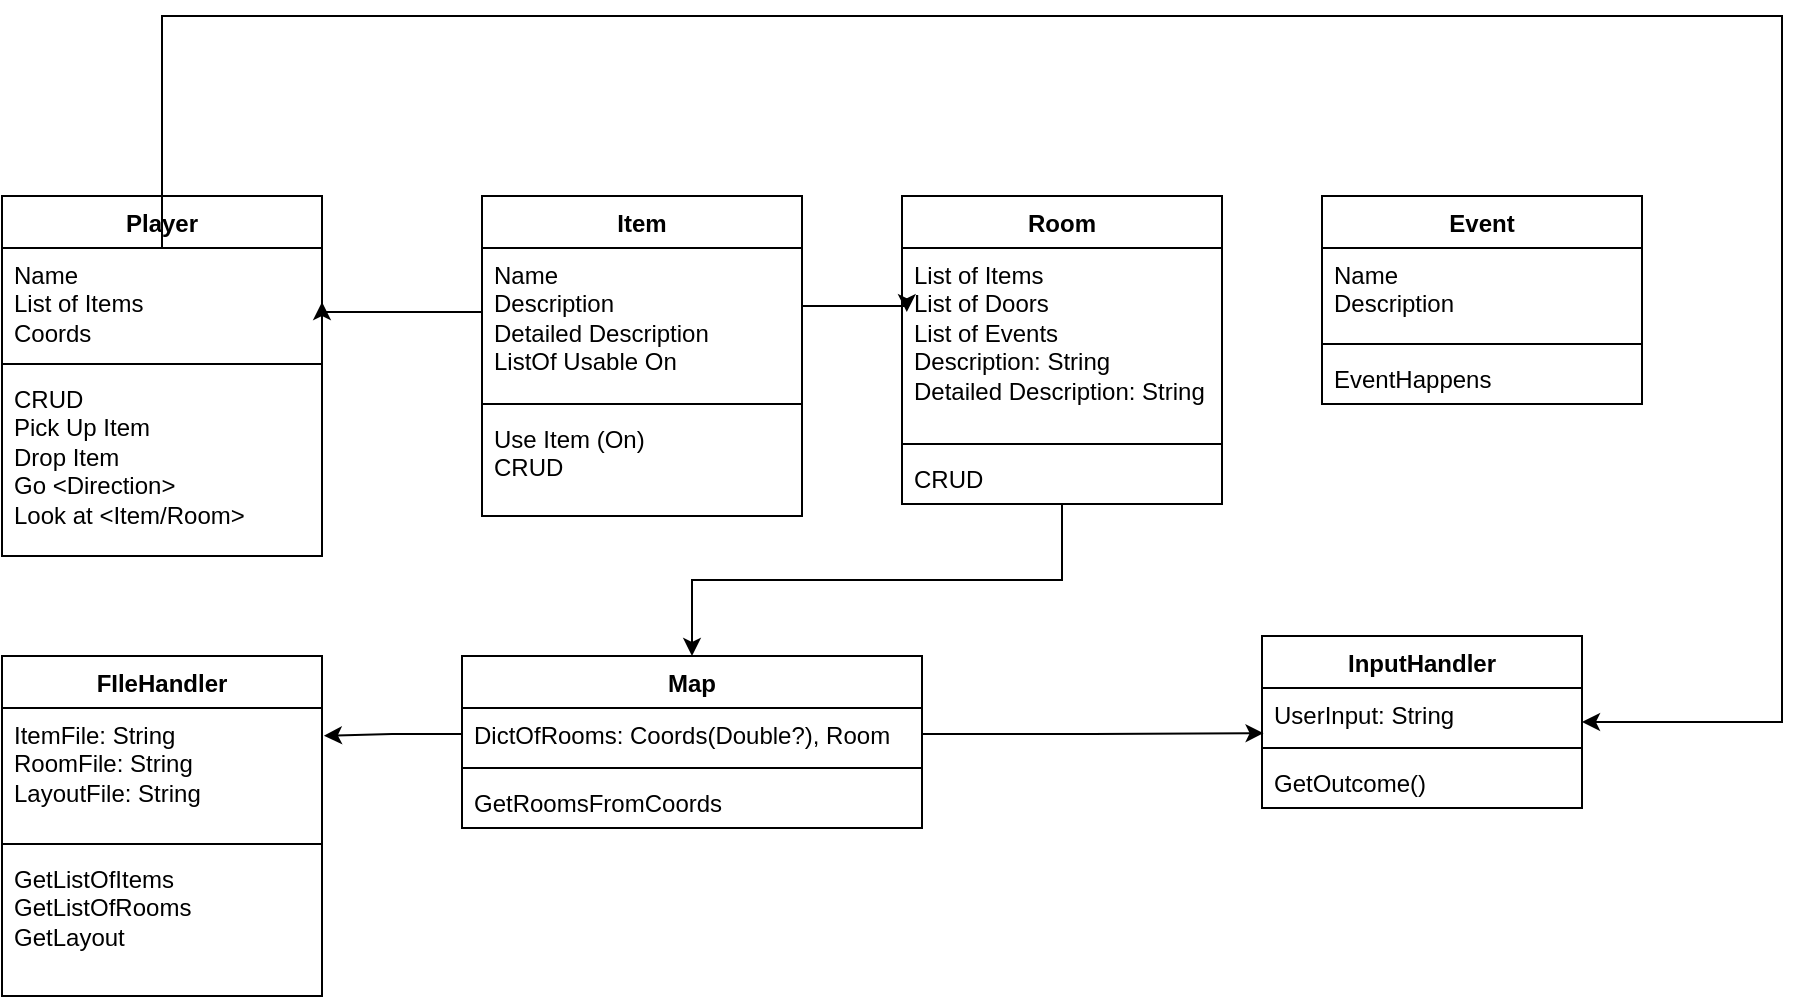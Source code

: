 <mxfile version="22.0.0" type="github">
  <diagram id="C5RBs43oDa-KdzZeNtuy" name="Page-1">
    <mxGraphModel dx="1427" dy="1951" grid="1" gridSize="10" guides="1" tooltips="1" connect="1" arrows="1" fold="1" page="1" pageScale="1" pageWidth="827" pageHeight="1169" math="0" shadow="0">
      <root>
        <mxCell id="WIyWlLk6GJQsqaUBKTNV-0" />
        <mxCell id="WIyWlLk6GJQsqaUBKTNV-1" parent="WIyWlLk6GJQsqaUBKTNV-0" />
        <mxCell id="GRzZhf82inIDM5H6fuyt-0" value="Player" style="swimlane;fontStyle=1;align=center;verticalAlign=top;childLayout=stackLayout;horizontal=1;startSize=26;horizontalStack=0;resizeParent=1;resizeParentMax=0;resizeLast=0;collapsible=1;marginBottom=0;whiteSpace=wrap;html=1;" parent="WIyWlLk6GJQsqaUBKTNV-1" vertex="1">
          <mxGeometry x="30" y="20" width="160" height="180" as="geometry" />
        </mxCell>
        <mxCell id="GRzZhf82inIDM5H6fuyt-1" value="Name&lt;br&gt;List of Items&lt;br&gt;Coords" style="text;strokeColor=none;fillColor=none;align=left;verticalAlign=top;spacingLeft=4;spacingRight=4;overflow=hidden;rotatable=0;points=[[0,0.5],[1,0.5]];portConstraint=eastwest;whiteSpace=wrap;html=1;" parent="GRzZhf82inIDM5H6fuyt-0" vertex="1">
          <mxGeometry y="26" width="160" height="54" as="geometry" />
        </mxCell>
        <mxCell id="GRzZhf82inIDM5H6fuyt-2" value="" style="line;strokeWidth=1;fillColor=none;align=left;verticalAlign=middle;spacingTop=-1;spacingLeft=3;spacingRight=3;rotatable=0;labelPosition=right;points=[];portConstraint=eastwest;strokeColor=inherit;" parent="GRzZhf82inIDM5H6fuyt-0" vertex="1">
          <mxGeometry y="80" width="160" height="8" as="geometry" />
        </mxCell>
        <mxCell id="GRzZhf82inIDM5H6fuyt-3" value="CRUD&lt;br&gt;Pick Up Item&lt;br&gt;Drop Item&lt;br&gt;Go &amp;lt;Direction&amp;gt;&lt;br&gt;Look at &amp;lt;Item/Room&amp;gt;" style="text;strokeColor=none;fillColor=none;align=left;verticalAlign=top;spacingLeft=4;spacingRight=4;overflow=hidden;rotatable=0;points=[[0,0.5],[1,0.5]];portConstraint=eastwest;whiteSpace=wrap;html=1;" parent="GRzZhf82inIDM5H6fuyt-0" vertex="1">
          <mxGeometry y="88" width="160" height="92" as="geometry" />
        </mxCell>
        <mxCell id="GRzZhf82inIDM5H6fuyt-4" value="Item" style="swimlane;fontStyle=1;align=center;verticalAlign=top;childLayout=stackLayout;horizontal=1;startSize=26;horizontalStack=0;resizeParent=1;resizeParentMax=0;resizeLast=0;collapsible=1;marginBottom=0;whiteSpace=wrap;html=1;" parent="WIyWlLk6GJQsqaUBKTNV-1" vertex="1">
          <mxGeometry x="270" y="20" width="160" height="160" as="geometry" />
        </mxCell>
        <mxCell id="GRzZhf82inIDM5H6fuyt-5" value="Name&lt;br&gt;Description&lt;br&gt;Detailed Description&lt;br&gt;ListOf Usable On" style="text;strokeColor=none;fillColor=none;align=left;verticalAlign=top;spacingLeft=4;spacingRight=4;overflow=hidden;rotatable=0;points=[[0,0.5],[1,0.5]];portConstraint=eastwest;whiteSpace=wrap;html=1;" parent="GRzZhf82inIDM5H6fuyt-4" vertex="1">
          <mxGeometry y="26" width="160" height="74" as="geometry" />
        </mxCell>
        <mxCell id="GRzZhf82inIDM5H6fuyt-6" value="" style="line;strokeWidth=1;fillColor=none;align=left;verticalAlign=middle;spacingTop=-1;spacingLeft=3;spacingRight=3;rotatable=0;labelPosition=right;points=[];portConstraint=eastwest;strokeColor=inherit;" parent="GRzZhf82inIDM5H6fuyt-4" vertex="1">
          <mxGeometry y="100" width="160" height="8" as="geometry" />
        </mxCell>
        <mxCell id="GRzZhf82inIDM5H6fuyt-7" value="Use Item (On)&lt;br&gt;CRUD" style="text;strokeColor=none;fillColor=none;align=left;verticalAlign=top;spacingLeft=4;spacingRight=4;overflow=hidden;rotatable=0;points=[[0,0.5],[1,0.5]];portConstraint=eastwest;whiteSpace=wrap;html=1;" parent="GRzZhf82inIDM5H6fuyt-4" vertex="1">
          <mxGeometry y="108" width="160" height="52" as="geometry" />
        </mxCell>
        <mxCell id="GRzZhf82inIDM5H6fuyt-23" style="edgeStyle=orthogonalEdgeStyle;rounded=0;orthogonalLoop=1;jettySize=auto;html=1;" parent="WIyWlLk6GJQsqaUBKTNV-1" source="GRzZhf82inIDM5H6fuyt-8" target="GRzZhf82inIDM5H6fuyt-19" edge="1">
          <mxGeometry relative="1" as="geometry" />
        </mxCell>
        <mxCell id="GRzZhf82inIDM5H6fuyt-8" value="Room" style="swimlane;fontStyle=1;align=center;verticalAlign=top;childLayout=stackLayout;horizontal=1;startSize=26;horizontalStack=0;resizeParent=1;resizeParentMax=0;resizeLast=0;collapsible=1;marginBottom=0;whiteSpace=wrap;html=1;" parent="WIyWlLk6GJQsqaUBKTNV-1" vertex="1">
          <mxGeometry x="480" y="20" width="160" height="154" as="geometry" />
        </mxCell>
        <mxCell id="GRzZhf82inIDM5H6fuyt-9" value="List of Items&lt;br&gt;List of Doors&lt;br&gt;List of Events&lt;br&gt;Description: String&lt;br&gt;Detailed Description: String" style="text;strokeColor=none;fillColor=none;align=left;verticalAlign=top;spacingLeft=4;spacingRight=4;overflow=hidden;rotatable=0;points=[[0,0.5],[1,0.5]];portConstraint=eastwest;whiteSpace=wrap;html=1;" parent="GRzZhf82inIDM5H6fuyt-8" vertex="1">
          <mxGeometry y="26" width="160" height="94" as="geometry" />
        </mxCell>
        <mxCell id="GRzZhf82inIDM5H6fuyt-10" value="" style="line;strokeWidth=1;fillColor=none;align=left;verticalAlign=middle;spacingTop=-1;spacingLeft=3;spacingRight=3;rotatable=0;labelPosition=right;points=[];portConstraint=eastwest;strokeColor=inherit;" parent="GRzZhf82inIDM5H6fuyt-8" vertex="1">
          <mxGeometry y="120" width="160" height="8" as="geometry" />
        </mxCell>
        <mxCell id="GRzZhf82inIDM5H6fuyt-11" value="CRUD" style="text;strokeColor=none;fillColor=none;align=left;verticalAlign=top;spacingLeft=4;spacingRight=4;overflow=hidden;rotatable=0;points=[[0,0.5],[1,0.5]];portConstraint=eastwest;whiteSpace=wrap;html=1;" parent="GRzZhf82inIDM5H6fuyt-8" vertex="1">
          <mxGeometry y="128" width="160" height="26" as="geometry" />
        </mxCell>
        <mxCell id="GRzZhf82inIDM5H6fuyt-12" style="edgeStyle=orthogonalEdgeStyle;rounded=0;orthogonalLoop=1;jettySize=auto;html=1;entryX=1;entryY=0.5;entryDx=0;entryDy=0;" parent="WIyWlLk6GJQsqaUBKTNV-1" source="GRzZhf82inIDM5H6fuyt-5" target="GRzZhf82inIDM5H6fuyt-1" edge="1">
          <mxGeometry relative="1" as="geometry">
            <Array as="points">
              <mxPoint x="250" y="78" />
              <mxPoint x="250" y="78" />
            </Array>
          </mxGeometry>
        </mxCell>
        <mxCell id="GRzZhf82inIDM5H6fuyt-14" style="edgeStyle=orthogonalEdgeStyle;rounded=0;orthogonalLoop=1;jettySize=auto;html=1;entryX=0.015;entryY=0.341;entryDx=0;entryDy=0;entryPerimeter=0;" parent="WIyWlLk6GJQsqaUBKTNV-1" source="GRzZhf82inIDM5H6fuyt-5" target="GRzZhf82inIDM5H6fuyt-9" edge="1">
          <mxGeometry relative="1" as="geometry">
            <Array as="points">
              <mxPoint x="440" y="75" />
              <mxPoint x="440" y="75" />
            </Array>
          </mxGeometry>
        </mxCell>
        <mxCell id="GRzZhf82inIDM5H6fuyt-15" value="FIleHandler" style="swimlane;fontStyle=1;align=center;verticalAlign=top;childLayout=stackLayout;horizontal=1;startSize=26;horizontalStack=0;resizeParent=1;resizeParentMax=0;resizeLast=0;collapsible=1;marginBottom=0;whiteSpace=wrap;html=1;" parent="WIyWlLk6GJQsqaUBKTNV-1" vertex="1">
          <mxGeometry x="30" y="250" width="160" height="170" as="geometry" />
        </mxCell>
        <mxCell id="GRzZhf82inIDM5H6fuyt-16" value="ItemFile: String&lt;br&gt;RoomFile: String&lt;br&gt;LayoutFile: String" style="text;strokeColor=none;fillColor=none;align=left;verticalAlign=top;spacingLeft=4;spacingRight=4;overflow=hidden;rotatable=0;points=[[0,0.5],[1,0.5]];portConstraint=eastwest;whiteSpace=wrap;html=1;" parent="GRzZhf82inIDM5H6fuyt-15" vertex="1">
          <mxGeometry y="26" width="160" height="64" as="geometry" />
        </mxCell>
        <mxCell id="GRzZhf82inIDM5H6fuyt-17" value="" style="line;strokeWidth=1;fillColor=none;align=left;verticalAlign=middle;spacingTop=-1;spacingLeft=3;spacingRight=3;rotatable=0;labelPosition=right;points=[];portConstraint=eastwest;strokeColor=inherit;" parent="GRzZhf82inIDM5H6fuyt-15" vertex="1">
          <mxGeometry y="90" width="160" height="8" as="geometry" />
        </mxCell>
        <mxCell id="GRzZhf82inIDM5H6fuyt-18" value="GetListOfItems&lt;br&gt;GetListOfRooms&lt;br&gt;GetLayout" style="text;strokeColor=none;fillColor=none;align=left;verticalAlign=top;spacingLeft=4;spacingRight=4;overflow=hidden;rotatable=0;points=[[0,0.5],[1,0.5]];portConstraint=eastwest;whiteSpace=wrap;html=1;" parent="GRzZhf82inIDM5H6fuyt-15" vertex="1">
          <mxGeometry y="98" width="160" height="72" as="geometry" />
        </mxCell>
        <mxCell id="GRzZhf82inIDM5H6fuyt-19" value="Map&lt;br&gt;" style="swimlane;fontStyle=1;align=center;verticalAlign=top;childLayout=stackLayout;horizontal=1;startSize=26;horizontalStack=0;resizeParent=1;resizeParentMax=0;resizeLast=0;collapsible=1;marginBottom=0;whiteSpace=wrap;html=1;" parent="WIyWlLk6GJQsqaUBKTNV-1" vertex="1">
          <mxGeometry x="260" y="250" width="230" height="86" as="geometry" />
        </mxCell>
        <mxCell id="GRzZhf82inIDM5H6fuyt-20" value="DictOfRooms: Coords(Double?), Room" style="text;strokeColor=none;fillColor=none;align=left;verticalAlign=top;spacingLeft=4;spacingRight=4;overflow=hidden;rotatable=0;points=[[0,0.5],[1,0.5]];portConstraint=eastwest;whiteSpace=wrap;html=1;" parent="GRzZhf82inIDM5H6fuyt-19" vertex="1">
          <mxGeometry y="26" width="230" height="26" as="geometry" />
        </mxCell>
        <mxCell id="GRzZhf82inIDM5H6fuyt-21" value="" style="line;strokeWidth=1;fillColor=none;align=left;verticalAlign=middle;spacingTop=-1;spacingLeft=3;spacingRight=3;rotatable=0;labelPosition=right;points=[];portConstraint=eastwest;strokeColor=inherit;" parent="GRzZhf82inIDM5H6fuyt-19" vertex="1">
          <mxGeometry y="52" width="230" height="8" as="geometry" />
        </mxCell>
        <mxCell id="GRzZhf82inIDM5H6fuyt-22" value="GetRoomsFromCoords" style="text;strokeColor=none;fillColor=none;align=left;verticalAlign=top;spacingLeft=4;spacingRight=4;overflow=hidden;rotatable=0;points=[[0,0.5],[1,0.5]];portConstraint=eastwest;whiteSpace=wrap;html=1;" parent="GRzZhf82inIDM5H6fuyt-19" vertex="1">
          <mxGeometry y="60" width="230" height="26" as="geometry" />
        </mxCell>
        <mxCell id="GRzZhf82inIDM5H6fuyt-24" style="edgeStyle=orthogonalEdgeStyle;rounded=0;orthogonalLoop=1;jettySize=auto;html=1;entryX=1.006;entryY=0.217;entryDx=0;entryDy=0;entryPerimeter=0;" parent="WIyWlLk6GJQsqaUBKTNV-1" source="GRzZhf82inIDM5H6fuyt-20" target="GRzZhf82inIDM5H6fuyt-16" edge="1">
          <mxGeometry relative="1" as="geometry" />
        </mxCell>
        <mxCell id="irkI0YQRpbTVbDcZf4vb-0" value="Event" style="swimlane;fontStyle=1;align=center;verticalAlign=top;childLayout=stackLayout;horizontal=1;startSize=26;horizontalStack=0;resizeParent=1;resizeParentMax=0;resizeLast=0;collapsible=1;marginBottom=0;whiteSpace=wrap;html=1;" parent="WIyWlLk6GJQsqaUBKTNV-1" vertex="1">
          <mxGeometry x="690" y="20" width="160" height="104" as="geometry" />
        </mxCell>
        <mxCell id="irkI0YQRpbTVbDcZf4vb-1" value="Name&lt;br&gt;Description" style="text;strokeColor=none;fillColor=none;align=left;verticalAlign=top;spacingLeft=4;spacingRight=4;overflow=hidden;rotatable=0;points=[[0,0.5],[1,0.5]];portConstraint=eastwest;whiteSpace=wrap;html=1;" parent="irkI0YQRpbTVbDcZf4vb-0" vertex="1">
          <mxGeometry y="26" width="160" height="44" as="geometry" />
        </mxCell>
        <mxCell id="irkI0YQRpbTVbDcZf4vb-2" value="" style="line;strokeWidth=1;fillColor=none;align=left;verticalAlign=middle;spacingTop=-1;spacingLeft=3;spacingRight=3;rotatable=0;labelPosition=right;points=[];portConstraint=eastwest;strokeColor=inherit;" parent="irkI0YQRpbTVbDcZf4vb-0" vertex="1">
          <mxGeometry y="70" width="160" height="8" as="geometry" />
        </mxCell>
        <mxCell id="irkI0YQRpbTVbDcZf4vb-3" value="EventHappens" style="text;strokeColor=none;fillColor=none;align=left;verticalAlign=top;spacingLeft=4;spacingRight=4;overflow=hidden;rotatable=0;points=[[0,0.5],[1,0.5]];portConstraint=eastwest;whiteSpace=wrap;html=1;" parent="irkI0YQRpbTVbDcZf4vb-0" vertex="1">
          <mxGeometry y="78" width="160" height="26" as="geometry" />
        </mxCell>
        <mxCell id="VrmdClLXVJWl0Iq0akX1-0" value="InputHandler" style="swimlane;fontStyle=1;align=center;verticalAlign=top;childLayout=stackLayout;horizontal=1;startSize=26;horizontalStack=0;resizeParent=1;resizeParentMax=0;resizeLast=0;collapsible=1;marginBottom=0;whiteSpace=wrap;html=1;" vertex="1" parent="WIyWlLk6GJQsqaUBKTNV-1">
          <mxGeometry x="660" y="240" width="160" height="86" as="geometry" />
        </mxCell>
        <mxCell id="VrmdClLXVJWl0Iq0akX1-1" value="UserInput: String" style="text;strokeColor=none;fillColor=none;align=left;verticalAlign=top;spacingLeft=4;spacingRight=4;overflow=hidden;rotatable=0;points=[[0,0.5],[1,0.5]];portConstraint=eastwest;whiteSpace=wrap;html=1;" vertex="1" parent="VrmdClLXVJWl0Iq0akX1-0">
          <mxGeometry y="26" width="160" height="26" as="geometry" />
        </mxCell>
        <mxCell id="VrmdClLXVJWl0Iq0akX1-2" value="" style="line;strokeWidth=1;fillColor=none;align=left;verticalAlign=middle;spacingTop=-1;spacingLeft=3;spacingRight=3;rotatable=0;labelPosition=right;points=[];portConstraint=eastwest;strokeColor=inherit;" vertex="1" parent="VrmdClLXVJWl0Iq0akX1-0">
          <mxGeometry y="52" width="160" height="8" as="geometry" />
        </mxCell>
        <mxCell id="VrmdClLXVJWl0Iq0akX1-3" value="GetOutcome()" style="text;strokeColor=none;fillColor=none;align=left;verticalAlign=top;spacingLeft=4;spacingRight=4;overflow=hidden;rotatable=0;points=[[0,0.5],[1,0.5]];portConstraint=eastwest;whiteSpace=wrap;html=1;" vertex="1" parent="VrmdClLXVJWl0Iq0akX1-0">
          <mxGeometry y="60" width="160" height="26" as="geometry" />
        </mxCell>
        <mxCell id="VrmdClLXVJWl0Iq0akX1-20" style="edgeStyle=orthogonalEdgeStyle;rounded=0;orthogonalLoop=1;jettySize=auto;html=1;entryX=0.005;entryY=0.869;entryDx=0;entryDy=0;entryPerimeter=0;" edge="1" parent="WIyWlLk6GJQsqaUBKTNV-1" source="GRzZhf82inIDM5H6fuyt-20" target="VrmdClLXVJWl0Iq0akX1-1">
          <mxGeometry relative="1" as="geometry" />
        </mxCell>
        <mxCell id="VrmdClLXVJWl0Iq0akX1-21" style="edgeStyle=orthogonalEdgeStyle;rounded=0;orthogonalLoop=1;jettySize=auto;html=1;" edge="1" parent="WIyWlLk6GJQsqaUBKTNV-1" source="GRzZhf82inIDM5H6fuyt-1" target="VrmdClLXVJWl0Iq0akX1-0">
          <mxGeometry relative="1" as="geometry">
            <Array as="points">
              <mxPoint x="110" y="-70" />
              <mxPoint x="920" y="-70" />
              <mxPoint x="920" y="283" />
            </Array>
          </mxGeometry>
        </mxCell>
      </root>
    </mxGraphModel>
  </diagram>
</mxfile>
